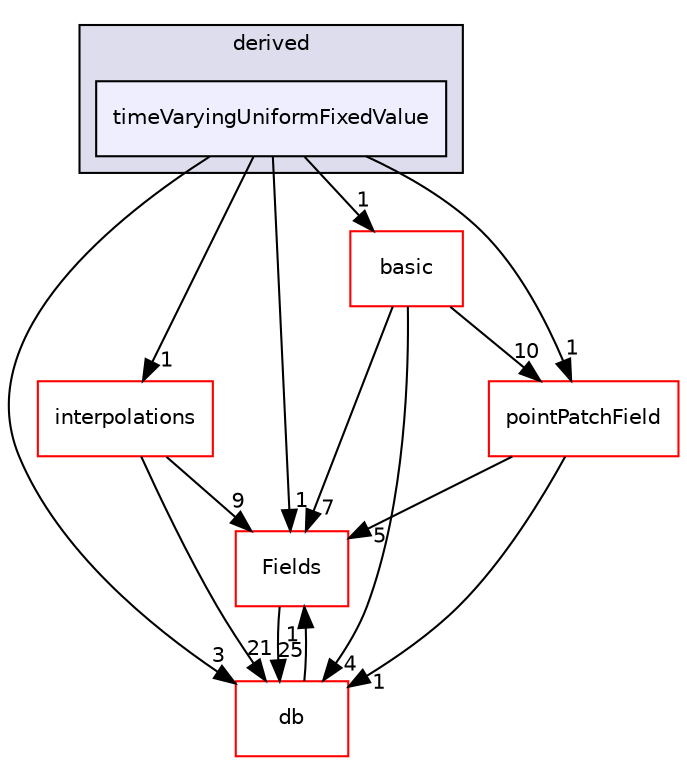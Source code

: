 digraph "src/OpenFOAM/fields/pointPatchFields/derived/timeVaryingUniformFixedValue" {
  bgcolor=transparent;
  compound=true
  node [ fontsize="10", fontname="Helvetica"];
  edge [ labelfontsize="10", labelfontname="Helvetica"];
  subgraph clusterdir_700eda77dde5bdf3d333763a2bc5e635 {
    graph [ bgcolor="#ddddee", pencolor="black", label="derived" fontname="Helvetica", fontsize="10", URL="dir_700eda77dde5bdf3d333763a2bc5e635.html"]
  dir_b6811e1fbf2afaa5daf4883f0a0edc15 [shape=box, label="timeVaryingUniformFixedValue", style="filled", fillcolor="#eeeeff", pencolor="black", URL="dir_b6811e1fbf2afaa5daf4883f0a0edc15.html"];
  }
  dir_7d364942a13d3ce50f6681364b448a98 [shape=box label="Fields" color="red" URL="dir_7d364942a13d3ce50f6681364b448a98.html"];
  dir_e764f87aebd421bcba631b254777cd25 [shape=box label="interpolations" color="red" URL="dir_e764f87aebd421bcba631b254777cd25.html"];
  dir_63c634f7a7cfd679ac26c67fb30fc32f [shape=box label="db" color="red" URL="dir_63c634f7a7cfd679ac26c67fb30fc32f.html"];
  dir_17a9bfb76e5e1dbc9e2e32285df4aeb8 [shape=box label="pointPatchField" color="red" URL="dir_17a9bfb76e5e1dbc9e2e32285df4aeb8.html"];
  dir_6a30703e73af3ba7ed84ebe53ffd3e12 [shape=box label="basic" color="red" URL="dir_6a30703e73af3ba7ed84ebe53ffd3e12.html"];
  dir_7d364942a13d3ce50f6681364b448a98->dir_63c634f7a7cfd679ac26c67fb30fc32f [headlabel="25", labeldistance=1.5 headhref="dir_002033_001949.html"];
  dir_e764f87aebd421bcba631b254777cd25->dir_7d364942a13d3ce50f6681364b448a98 [headlabel="9", labeldistance=1.5 headhref="dir_002114_002033.html"];
  dir_e764f87aebd421bcba631b254777cd25->dir_63c634f7a7cfd679ac26c67fb30fc32f [headlabel="21", labeldistance=1.5 headhref="dir_002114_001949.html"];
  dir_63c634f7a7cfd679ac26c67fb30fc32f->dir_7d364942a13d3ce50f6681364b448a98 [headlabel="1", labeldistance=1.5 headhref="dir_001949_002033.html"];
  dir_b6811e1fbf2afaa5daf4883f0a0edc15->dir_7d364942a13d3ce50f6681364b448a98 [headlabel="1", labeldistance=1.5 headhref="dir_002086_002033.html"];
  dir_b6811e1fbf2afaa5daf4883f0a0edc15->dir_e764f87aebd421bcba631b254777cd25 [headlabel="1", labeldistance=1.5 headhref="dir_002086_002114.html"];
  dir_b6811e1fbf2afaa5daf4883f0a0edc15->dir_63c634f7a7cfd679ac26c67fb30fc32f [headlabel="3", labeldistance=1.5 headhref="dir_002086_001949.html"];
  dir_b6811e1fbf2afaa5daf4883f0a0edc15->dir_17a9bfb76e5e1dbc9e2e32285df4aeb8 [headlabel="1", labeldistance=1.5 headhref="dir_002086_002088.html"];
  dir_b6811e1fbf2afaa5daf4883f0a0edc15->dir_6a30703e73af3ba7ed84ebe53ffd3e12 [headlabel="1", labeldistance=1.5 headhref="dir_002086_002065.html"];
  dir_17a9bfb76e5e1dbc9e2e32285df4aeb8->dir_7d364942a13d3ce50f6681364b448a98 [headlabel="5", labeldistance=1.5 headhref="dir_002088_002033.html"];
  dir_17a9bfb76e5e1dbc9e2e32285df4aeb8->dir_63c634f7a7cfd679ac26c67fb30fc32f [headlabel="1", labeldistance=1.5 headhref="dir_002088_001949.html"];
  dir_6a30703e73af3ba7ed84ebe53ffd3e12->dir_7d364942a13d3ce50f6681364b448a98 [headlabel="7", labeldistance=1.5 headhref="dir_002065_002033.html"];
  dir_6a30703e73af3ba7ed84ebe53ffd3e12->dir_63c634f7a7cfd679ac26c67fb30fc32f [headlabel="4", labeldistance=1.5 headhref="dir_002065_001949.html"];
  dir_6a30703e73af3ba7ed84ebe53ffd3e12->dir_17a9bfb76e5e1dbc9e2e32285df4aeb8 [headlabel="10", labeldistance=1.5 headhref="dir_002065_002088.html"];
}
